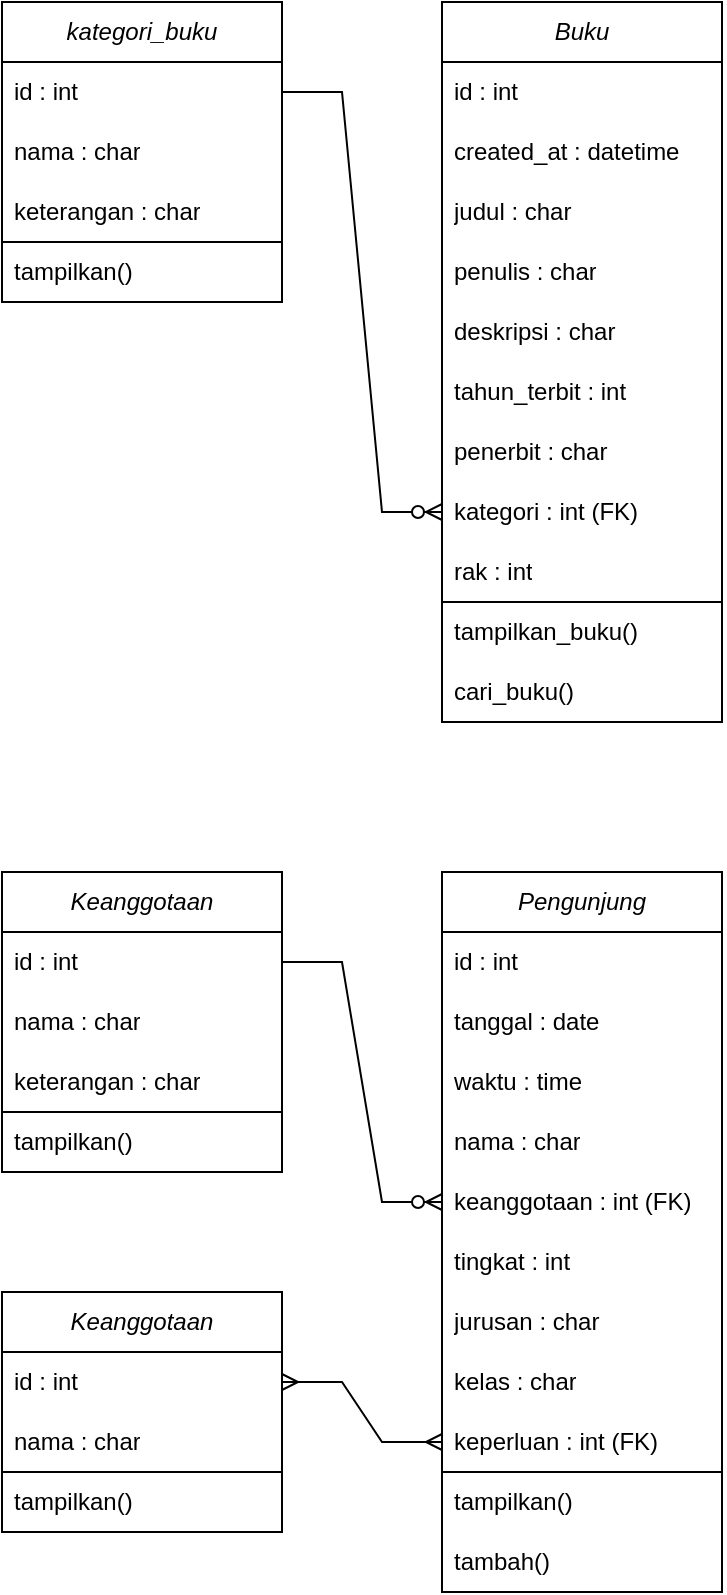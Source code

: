 <mxfile version="23.1.1" type="github">
  <diagram name="Page-1" id="xNsHWegv2ulJc6eoFaG4">
    <mxGraphModel dx="880" dy="460" grid="1" gridSize="10" guides="1" tooltips="1" connect="1" arrows="1" fold="1" page="1" pageScale="1" pageWidth="850" pageHeight="1100" math="0" shadow="0">
      <root>
        <mxCell id="0" />
        <mxCell id="1" parent="0" />
        <mxCell id="mcQJqK-729hAPVuCN2rI-2" value="&lt;i&gt;kategori_buku&lt;/i&gt;" style="swimlane;fontStyle=0;childLayout=stackLayout;horizontal=1;startSize=30;horizontalStack=0;resizeParent=1;resizeParentMax=0;resizeLast=0;collapsible=1;marginBottom=0;whiteSpace=wrap;html=1;" vertex="1" parent="1">
          <mxGeometry x="220" y="40" width="140" height="150" as="geometry" />
        </mxCell>
        <mxCell id="mcQJqK-729hAPVuCN2rI-3" value="id : int" style="text;strokeColor=none;fillColor=none;align=left;verticalAlign=middle;spacingLeft=4;spacingRight=4;overflow=hidden;points=[[0,0.5],[1,0.5]];portConstraint=eastwest;rotatable=0;whiteSpace=wrap;html=1;" vertex="1" parent="mcQJqK-729hAPVuCN2rI-2">
          <mxGeometry y="30" width="140" height="30" as="geometry" />
        </mxCell>
        <mxCell id="mcQJqK-729hAPVuCN2rI-4" value="nama : char" style="text;strokeColor=none;fillColor=none;align=left;verticalAlign=middle;spacingLeft=4;spacingRight=4;overflow=hidden;points=[[0,0.5],[1,0.5]];portConstraint=eastwest;rotatable=0;whiteSpace=wrap;html=1;" vertex="1" parent="mcQJqK-729hAPVuCN2rI-2">
          <mxGeometry y="60" width="140" height="30" as="geometry" />
        </mxCell>
        <mxCell id="mcQJqK-729hAPVuCN2rI-5" value="keterangan : char" style="text;strokeColor=none;fillColor=none;align=left;verticalAlign=middle;spacingLeft=4;spacingRight=4;overflow=hidden;points=[[0,0.5],[1,0.5]];portConstraint=eastwest;rotatable=0;whiteSpace=wrap;html=1;" vertex="1" parent="mcQJqK-729hAPVuCN2rI-2">
          <mxGeometry y="90" width="140" height="30" as="geometry" />
        </mxCell>
        <mxCell id="mcQJqK-729hAPVuCN2rI-8" value="tampilkan()" style="text;strokeColor=default;fillColor=none;align=left;verticalAlign=middle;spacingLeft=4;spacingRight=4;overflow=hidden;points=[[0,0.5],[1,0.5]];portConstraint=eastwest;rotatable=0;whiteSpace=wrap;html=1;" vertex="1" parent="mcQJqK-729hAPVuCN2rI-2">
          <mxGeometry y="120" width="140" height="30" as="geometry" />
        </mxCell>
        <mxCell id="mcQJqK-729hAPVuCN2rI-17" value="&lt;i&gt;Buku&lt;/i&gt;" style="swimlane;fontStyle=0;childLayout=stackLayout;horizontal=1;startSize=30;horizontalStack=0;resizeParent=1;resizeParentMax=0;resizeLast=0;collapsible=1;marginBottom=0;whiteSpace=wrap;html=1;strokeColor=default;" vertex="1" parent="1">
          <mxGeometry x="440" y="40" width="140" height="360" as="geometry" />
        </mxCell>
        <mxCell id="mcQJqK-729hAPVuCN2rI-18" value="id : int" style="text;strokeColor=none;fillColor=none;align=left;verticalAlign=middle;spacingLeft=4;spacingRight=4;overflow=hidden;points=[[0,0.5],[1,0.5]];portConstraint=eastwest;rotatable=0;whiteSpace=wrap;html=1;" vertex="1" parent="mcQJqK-729hAPVuCN2rI-17">
          <mxGeometry y="30" width="140" height="30" as="geometry" />
        </mxCell>
        <mxCell id="mcQJqK-729hAPVuCN2rI-19" value="created_at : datetime" style="text;strokeColor=none;fillColor=none;align=left;verticalAlign=middle;spacingLeft=4;spacingRight=4;overflow=hidden;points=[[0,0.5],[1,0.5]];portConstraint=eastwest;rotatable=0;whiteSpace=wrap;html=1;" vertex="1" parent="mcQJqK-729hAPVuCN2rI-17">
          <mxGeometry y="60" width="140" height="30" as="geometry" />
        </mxCell>
        <mxCell id="mcQJqK-729hAPVuCN2rI-20" value="judul : char" style="text;strokeColor=none;fillColor=none;align=left;verticalAlign=middle;spacingLeft=4;spacingRight=4;overflow=hidden;points=[[0,0.5],[1,0.5]];portConstraint=eastwest;rotatable=0;whiteSpace=wrap;html=1;" vertex="1" parent="mcQJqK-729hAPVuCN2rI-17">
          <mxGeometry y="90" width="140" height="30" as="geometry" />
        </mxCell>
        <mxCell id="mcQJqK-729hAPVuCN2rI-21" value="penulis : char" style="text;strokeColor=none;fillColor=none;align=left;verticalAlign=middle;spacingLeft=4;spacingRight=4;overflow=hidden;points=[[0,0.5],[1,0.5]];portConstraint=eastwest;rotatable=0;whiteSpace=wrap;html=1;" vertex="1" parent="mcQJqK-729hAPVuCN2rI-17">
          <mxGeometry y="120" width="140" height="30" as="geometry" />
        </mxCell>
        <mxCell id="mcQJqK-729hAPVuCN2rI-25" value="deskripsi : char" style="text;strokeColor=none;fillColor=none;align=left;verticalAlign=middle;spacingLeft=4;spacingRight=4;overflow=hidden;points=[[0,0.5],[1,0.5]];portConstraint=eastwest;rotatable=0;whiteSpace=wrap;html=1;" vertex="1" parent="mcQJqK-729hAPVuCN2rI-17">
          <mxGeometry y="150" width="140" height="30" as="geometry" />
        </mxCell>
        <mxCell id="mcQJqK-729hAPVuCN2rI-24" value="tahun_terbit : int" style="text;strokeColor=none;fillColor=none;align=left;verticalAlign=middle;spacingLeft=4;spacingRight=4;overflow=hidden;points=[[0,0.5],[1,0.5]];portConstraint=eastwest;rotatable=0;whiteSpace=wrap;html=1;" vertex="1" parent="mcQJqK-729hAPVuCN2rI-17">
          <mxGeometry y="180" width="140" height="30" as="geometry" />
        </mxCell>
        <mxCell id="mcQJqK-729hAPVuCN2rI-23" value="penerbit : char" style="text;strokeColor=none;fillColor=none;align=left;verticalAlign=middle;spacingLeft=4;spacingRight=4;overflow=hidden;points=[[0,0.5],[1,0.5]];portConstraint=eastwest;rotatable=0;whiteSpace=wrap;html=1;" vertex="1" parent="mcQJqK-729hAPVuCN2rI-17">
          <mxGeometry y="210" width="140" height="30" as="geometry" />
        </mxCell>
        <mxCell id="mcQJqK-729hAPVuCN2rI-22" value="kategori : int (FK)" style="text;strokeColor=none;fillColor=none;align=left;verticalAlign=middle;spacingLeft=4;spacingRight=4;overflow=hidden;points=[[0,0.5],[1,0.5]];portConstraint=eastwest;rotatable=0;whiteSpace=wrap;html=1;" vertex="1" parent="mcQJqK-729hAPVuCN2rI-17">
          <mxGeometry y="240" width="140" height="30" as="geometry" />
        </mxCell>
        <mxCell id="mcQJqK-729hAPVuCN2rI-27" value="rak : int" style="text;strokeColor=none;fillColor=none;align=left;verticalAlign=middle;spacingLeft=4;spacingRight=4;overflow=hidden;points=[[0,0.5],[1,0.5]];portConstraint=eastwest;rotatable=0;whiteSpace=wrap;html=1;" vertex="1" parent="mcQJqK-729hAPVuCN2rI-17">
          <mxGeometry y="270" width="140" height="30" as="geometry" />
        </mxCell>
        <mxCell id="mcQJqK-729hAPVuCN2rI-43" value="" style="endArrow=none;html=1;rounded=0;entryX=1;entryY=0;entryDx=0;entryDy=0;entryPerimeter=0;exitX=0;exitY=0;exitDx=0;exitDy=0;exitPerimeter=0;" edge="1" parent="mcQJqK-729hAPVuCN2rI-17" source="mcQJqK-729hAPVuCN2rI-41" target="mcQJqK-729hAPVuCN2rI-41">
          <mxGeometry width="50" height="50" relative="1" as="geometry">
            <mxPoint x="45" y="330" as="sourcePoint" />
            <mxPoint x="95" y="280" as="targetPoint" />
          </mxGeometry>
        </mxCell>
        <mxCell id="mcQJqK-729hAPVuCN2rI-41" value="tampilkan_buku()" style="text;strokeColor=none;fillColor=none;align=left;verticalAlign=middle;spacingLeft=4;spacingRight=4;overflow=hidden;points=[[0,0.5],[1,0.5]];portConstraint=eastwest;rotatable=0;whiteSpace=wrap;html=1;imageAspect=0;" vertex="1" parent="mcQJqK-729hAPVuCN2rI-17">
          <mxGeometry y="300" width="140" height="30" as="geometry" />
        </mxCell>
        <mxCell id="mcQJqK-729hAPVuCN2rI-42" value="cari_buku()" style="text;strokeColor=none;fillColor=none;align=left;verticalAlign=middle;spacingLeft=4;spacingRight=4;overflow=hidden;points=[[0,0.5],[1,0.5]];portConstraint=eastwest;rotatable=0;whiteSpace=wrap;html=1;" vertex="1" parent="mcQJqK-729hAPVuCN2rI-17">
          <mxGeometry y="330" width="140" height="30" as="geometry" />
        </mxCell>
        <mxCell id="mcQJqK-729hAPVuCN2rI-45" value="" style="edgeStyle=entityRelationEdgeStyle;fontSize=12;html=1;endArrow=ERzeroToMany;endFill=1;rounded=0;entryX=0;entryY=0.5;entryDx=0;entryDy=0;" edge="1" parent="1" source="mcQJqK-729hAPVuCN2rI-3" target="mcQJqK-729hAPVuCN2rI-22">
          <mxGeometry width="100" height="100" relative="1" as="geometry">
            <mxPoint x="380" y="290" as="sourcePoint" />
            <mxPoint x="480" y="190" as="targetPoint" />
          </mxGeometry>
        </mxCell>
        <mxCell id="mcQJqK-729hAPVuCN2rI-46" value="&lt;i&gt;Keanggotaan&lt;/i&gt;" style="swimlane;fontStyle=0;childLayout=stackLayout;horizontal=1;startSize=30;horizontalStack=0;resizeParent=1;resizeParentMax=0;resizeLast=0;collapsible=1;marginBottom=0;whiteSpace=wrap;html=1;" vertex="1" parent="1">
          <mxGeometry x="220" y="475" width="140" height="150" as="geometry" />
        </mxCell>
        <mxCell id="mcQJqK-729hAPVuCN2rI-47" value="id : int" style="text;strokeColor=none;fillColor=none;align=left;verticalAlign=middle;spacingLeft=4;spacingRight=4;overflow=hidden;points=[[0,0.5],[1,0.5]];portConstraint=eastwest;rotatable=0;whiteSpace=wrap;html=1;" vertex="1" parent="mcQJqK-729hAPVuCN2rI-46">
          <mxGeometry y="30" width="140" height="30" as="geometry" />
        </mxCell>
        <mxCell id="mcQJqK-729hAPVuCN2rI-48" value="nama : char" style="text;strokeColor=none;fillColor=none;align=left;verticalAlign=middle;spacingLeft=4;spacingRight=4;overflow=hidden;points=[[0,0.5],[1,0.5]];portConstraint=eastwest;rotatable=0;whiteSpace=wrap;html=1;" vertex="1" parent="mcQJqK-729hAPVuCN2rI-46">
          <mxGeometry y="60" width="140" height="30" as="geometry" />
        </mxCell>
        <mxCell id="mcQJqK-729hAPVuCN2rI-49" value="keterangan : char" style="text;strokeColor=none;fillColor=none;align=left;verticalAlign=middle;spacingLeft=4;spacingRight=4;overflow=hidden;points=[[0,0.5],[1,0.5]];portConstraint=eastwest;rotatable=0;whiteSpace=wrap;html=1;" vertex="1" parent="mcQJqK-729hAPVuCN2rI-46">
          <mxGeometry y="90" width="140" height="30" as="geometry" />
        </mxCell>
        <mxCell id="mcQJqK-729hAPVuCN2rI-50" value="tampilkan()" style="text;strokeColor=default;fillColor=none;align=left;verticalAlign=middle;spacingLeft=4;spacingRight=4;overflow=hidden;points=[[0,0.5],[1,0.5]];portConstraint=eastwest;rotatable=0;whiteSpace=wrap;html=1;" vertex="1" parent="mcQJqK-729hAPVuCN2rI-46">
          <mxGeometry y="120" width="140" height="30" as="geometry" />
        </mxCell>
        <mxCell id="mcQJqK-729hAPVuCN2rI-51" value="&lt;i&gt;Pengunjung&lt;/i&gt;" style="swimlane;fontStyle=0;childLayout=stackLayout;horizontal=1;startSize=30;horizontalStack=0;resizeParent=1;resizeParentMax=0;resizeLast=0;collapsible=1;marginBottom=0;whiteSpace=wrap;html=1;strokeColor=default;" vertex="1" parent="1">
          <mxGeometry x="440" y="475" width="140" height="360" as="geometry" />
        </mxCell>
        <mxCell id="mcQJqK-729hAPVuCN2rI-52" value="id : int" style="text;strokeColor=none;fillColor=none;align=left;verticalAlign=middle;spacingLeft=4;spacingRight=4;overflow=hidden;points=[[0,0.5],[1,0.5]];portConstraint=eastwest;rotatable=0;whiteSpace=wrap;html=1;" vertex="1" parent="mcQJqK-729hAPVuCN2rI-51">
          <mxGeometry y="30" width="140" height="30" as="geometry" />
        </mxCell>
        <mxCell id="mcQJqK-729hAPVuCN2rI-53" value="tanggal : date" style="text;strokeColor=none;fillColor=none;align=left;verticalAlign=middle;spacingLeft=4;spacingRight=4;overflow=hidden;points=[[0,0.5],[1,0.5]];portConstraint=eastwest;rotatable=0;whiteSpace=wrap;html=1;" vertex="1" parent="mcQJqK-729hAPVuCN2rI-51">
          <mxGeometry y="60" width="140" height="30" as="geometry" />
        </mxCell>
        <mxCell id="mcQJqK-729hAPVuCN2rI-54" value="waktu : time" style="text;strokeColor=none;fillColor=none;align=left;verticalAlign=middle;spacingLeft=4;spacingRight=4;overflow=hidden;points=[[0,0.5],[1,0.5]];portConstraint=eastwest;rotatable=0;whiteSpace=wrap;html=1;" vertex="1" parent="mcQJqK-729hAPVuCN2rI-51">
          <mxGeometry y="90" width="140" height="30" as="geometry" />
        </mxCell>
        <mxCell id="mcQJqK-729hAPVuCN2rI-55" value="nama : char" style="text;strokeColor=none;fillColor=none;align=left;verticalAlign=middle;spacingLeft=4;spacingRight=4;overflow=hidden;points=[[0,0.5],[1,0.5]];portConstraint=eastwest;rotatable=0;whiteSpace=wrap;html=1;" vertex="1" parent="mcQJqK-729hAPVuCN2rI-51">
          <mxGeometry y="120" width="140" height="30" as="geometry" />
        </mxCell>
        <mxCell id="mcQJqK-729hAPVuCN2rI-56" value="keanggotaan : int (FK)" style="text;strokeColor=none;fillColor=none;align=left;verticalAlign=middle;spacingLeft=4;spacingRight=4;overflow=hidden;points=[[0,0.5],[1,0.5]];portConstraint=eastwest;rotatable=0;whiteSpace=wrap;html=1;" vertex="1" parent="mcQJqK-729hAPVuCN2rI-51">
          <mxGeometry y="150" width="140" height="30" as="geometry" />
        </mxCell>
        <mxCell id="mcQJqK-729hAPVuCN2rI-57" value="tingkat : int" style="text;strokeColor=none;fillColor=none;align=left;verticalAlign=middle;spacingLeft=4;spacingRight=4;overflow=hidden;points=[[0,0.5],[1,0.5]];portConstraint=eastwest;rotatable=0;whiteSpace=wrap;html=1;" vertex="1" parent="mcQJqK-729hAPVuCN2rI-51">
          <mxGeometry y="180" width="140" height="30" as="geometry" />
        </mxCell>
        <mxCell id="mcQJqK-729hAPVuCN2rI-58" value="jurusan : char" style="text;strokeColor=none;fillColor=none;align=left;verticalAlign=middle;spacingLeft=4;spacingRight=4;overflow=hidden;points=[[0,0.5],[1,0.5]];portConstraint=eastwest;rotatable=0;whiteSpace=wrap;html=1;" vertex="1" parent="mcQJqK-729hAPVuCN2rI-51">
          <mxGeometry y="210" width="140" height="30" as="geometry" />
        </mxCell>
        <mxCell id="mcQJqK-729hAPVuCN2rI-59" value="kelas : char" style="text;strokeColor=none;fillColor=none;align=left;verticalAlign=middle;spacingLeft=4;spacingRight=4;overflow=hidden;points=[[0,0.5],[1,0.5]];portConstraint=eastwest;rotatable=0;whiteSpace=wrap;html=1;" vertex="1" parent="mcQJqK-729hAPVuCN2rI-51">
          <mxGeometry y="240" width="140" height="30" as="geometry" />
        </mxCell>
        <mxCell id="mcQJqK-729hAPVuCN2rI-60" value="keperluan : int (FK)" style="text;strokeColor=none;fillColor=none;align=left;verticalAlign=middle;spacingLeft=4;spacingRight=4;overflow=hidden;points=[[0,0.5],[1,0.5]];portConstraint=eastwest;rotatable=0;whiteSpace=wrap;html=1;" vertex="1" parent="mcQJqK-729hAPVuCN2rI-51">
          <mxGeometry y="270" width="140" height="30" as="geometry" />
        </mxCell>
        <mxCell id="mcQJqK-729hAPVuCN2rI-61" value="" style="endArrow=none;html=1;rounded=0;entryX=1;entryY=0;entryDx=0;entryDy=0;entryPerimeter=0;exitX=0;exitY=0;exitDx=0;exitDy=0;exitPerimeter=0;" edge="1" parent="mcQJqK-729hAPVuCN2rI-51" source="mcQJqK-729hAPVuCN2rI-62" target="mcQJqK-729hAPVuCN2rI-62">
          <mxGeometry width="50" height="50" relative="1" as="geometry">
            <mxPoint x="45" y="330" as="sourcePoint" />
            <mxPoint x="95" y="280" as="targetPoint" />
          </mxGeometry>
        </mxCell>
        <mxCell id="mcQJqK-729hAPVuCN2rI-62" value="tampilkan()" style="text;strokeColor=none;fillColor=none;align=left;verticalAlign=middle;spacingLeft=4;spacingRight=4;overflow=hidden;points=[[0,0.5],[1,0.5]];portConstraint=eastwest;rotatable=0;whiteSpace=wrap;html=1;imageAspect=0;" vertex="1" parent="mcQJqK-729hAPVuCN2rI-51">
          <mxGeometry y="300" width="140" height="30" as="geometry" />
        </mxCell>
        <mxCell id="mcQJqK-729hAPVuCN2rI-63" value="tambah()" style="text;strokeColor=none;fillColor=none;align=left;verticalAlign=middle;spacingLeft=4;spacingRight=4;overflow=hidden;points=[[0,0.5],[1,0.5]];portConstraint=eastwest;rotatable=0;whiteSpace=wrap;html=1;" vertex="1" parent="mcQJqK-729hAPVuCN2rI-51">
          <mxGeometry y="330" width="140" height="30" as="geometry" />
        </mxCell>
        <mxCell id="mcQJqK-729hAPVuCN2rI-64" value="&lt;i&gt;Keanggotaan&lt;/i&gt;" style="swimlane;fontStyle=0;childLayout=stackLayout;horizontal=1;startSize=30;horizontalStack=0;resizeParent=1;resizeParentMax=0;resizeLast=0;collapsible=1;marginBottom=0;whiteSpace=wrap;html=1;" vertex="1" parent="1">
          <mxGeometry x="220" y="685" width="140" height="120" as="geometry" />
        </mxCell>
        <mxCell id="mcQJqK-729hAPVuCN2rI-65" value="id : int" style="text;strokeColor=none;fillColor=none;align=left;verticalAlign=middle;spacingLeft=4;spacingRight=4;overflow=hidden;points=[[0,0.5],[1,0.5]];portConstraint=eastwest;rotatable=0;whiteSpace=wrap;html=1;" vertex="1" parent="mcQJqK-729hAPVuCN2rI-64">
          <mxGeometry y="30" width="140" height="30" as="geometry" />
        </mxCell>
        <mxCell id="mcQJqK-729hAPVuCN2rI-66" value="nama : char" style="text;strokeColor=none;fillColor=none;align=left;verticalAlign=middle;spacingLeft=4;spacingRight=4;overflow=hidden;points=[[0,0.5],[1,0.5]];portConstraint=eastwest;rotatable=0;whiteSpace=wrap;html=1;" vertex="1" parent="mcQJqK-729hAPVuCN2rI-64">
          <mxGeometry y="60" width="140" height="30" as="geometry" />
        </mxCell>
        <mxCell id="mcQJqK-729hAPVuCN2rI-68" value="tampilkan()" style="text;strokeColor=default;fillColor=none;align=left;verticalAlign=middle;spacingLeft=4;spacingRight=4;overflow=hidden;points=[[0,0.5],[1,0.5]];portConstraint=eastwest;rotatable=0;whiteSpace=wrap;html=1;" vertex="1" parent="mcQJqK-729hAPVuCN2rI-64">
          <mxGeometry y="90" width="140" height="30" as="geometry" />
        </mxCell>
        <mxCell id="mcQJqK-729hAPVuCN2rI-69" value="" style="edgeStyle=entityRelationEdgeStyle;fontSize=12;html=1;endArrow=ERmany;startArrow=ERmany;rounded=0;exitX=1;exitY=0.5;exitDx=0;exitDy=0;entryX=0;entryY=0.5;entryDx=0;entryDy=0;" edge="1" parent="1" source="mcQJqK-729hAPVuCN2rI-65" target="mcQJqK-729hAPVuCN2rI-60">
          <mxGeometry width="100" height="100" relative="1" as="geometry">
            <mxPoint x="380" y="650" as="sourcePoint" />
            <mxPoint x="480" y="550" as="targetPoint" />
          </mxGeometry>
        </mxCell>
        <mxCell id="mcQJqK-729hAPVuCN2rI-70" value="" style="edgeStyle=entityRelationEdgeStyle;fontSize=12;html=1;endArrow=ERzeroToMany;endFill=1;rounded=0;exitX=1;exitY=0.5;exitDx=0;exitDy=0;entryX=0;entryY=0.5;entryDx=0;entryDy=0;" edge="1" parent="1" source="mcQJqK-729hAPVuCN2rI-47" target="mcQJqK-729hAPVuCN2rI-56">
          <mxGeometry width="100" height="100" relative="1" as="geometry">
            <mxPoint x="380" y="650" as="sourcePoint" />
            <mxPoint x="480" y="550" as="targetPoint" />
          </mxGeometry>
        </mxCell>
      </root>
    </mxGraphModel>
  </diagram>
</mxfile>
